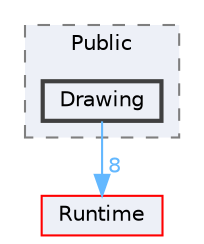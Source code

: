 digraph "Drawing"
{
 // INTERACTIVE_SVG=YES
 // LATEX_PDF_SIZE
  bgcolor="transparent";
  edge [fontname=Helvetica,fontsize=10,labelfontname=Helvetica,labelfontsize=10];
  node [fontname=Helvetica,fontsize=10,shape=box,height=0.2,width=0.4];
  compound=true
  subgraph clusterdir_fc9a3204f273c19bc0b447b2e12d0d11 {
    graph [ bgcolor="#edf0f7", pencolor="grey50", label="Public", fontname=Helvetica,fontsize=10 style="filled,dashed", URL="dir_fc9a3204f273c19bc0b447b2e12d0d11.html",tooltip=""]
  dir_b8cc8df0427f3c90c763aee0b37bd7d9 [label="Drawing", fillcolor="#edf0f7", color="grey25", style="filled,bold", URL="dir_b8cc8df0427f3c90c763aee0b37bd7d9.html",tooltip=""];
  }
  dir_7536b172fbd480bfd146a1b1acd6856b [label="Runtime", fillcolor="#edf0f7", color="red", style="filled", URL="dir_7536b172fbd480bfd146a1b1acd6856b.html",tooltip=""];
  dir_b8cc8df0427f3c90c763aee0b37bd7d9->dir_7536b172fbd480bfd146a1b1acd6856b [headlabel="8", labeldistance=1.5 headhref="dir_000347_000984.html" href="dir_000347_000984.html" color="steelblue1" fontcolor="steelblue1"];
}
